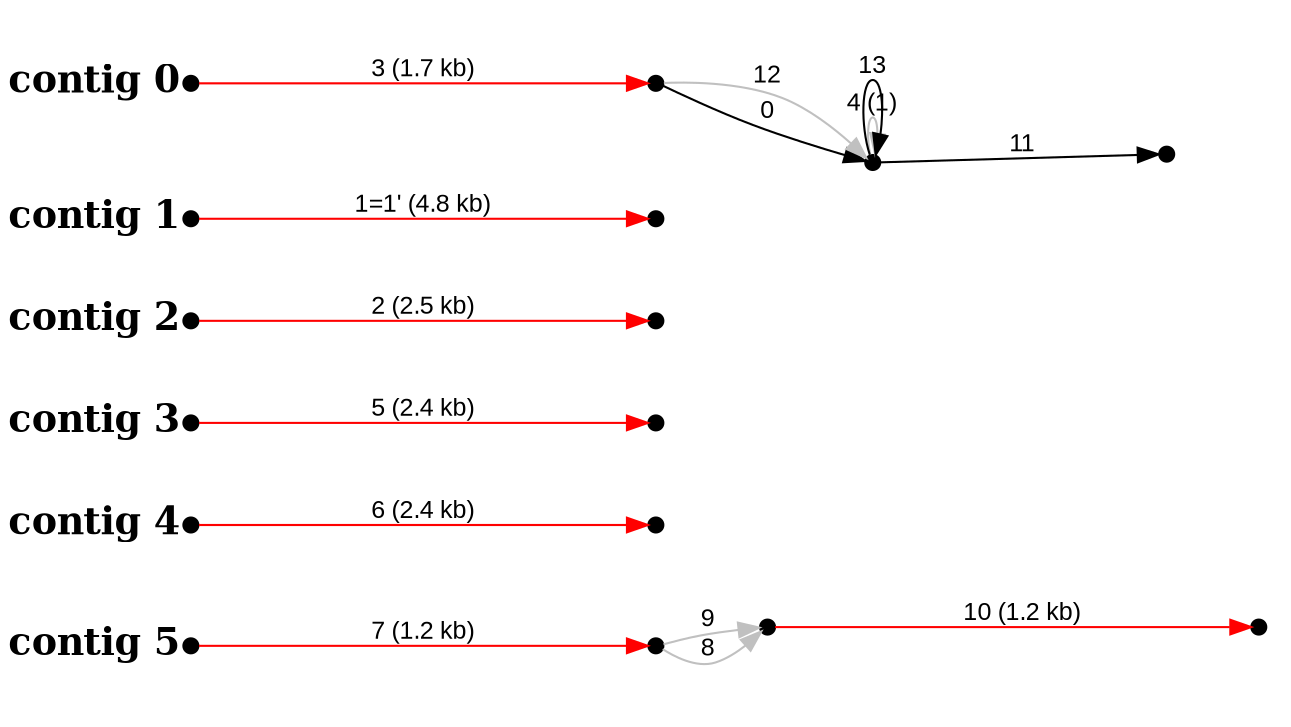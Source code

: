 digraph G {

node [width=0.1,height=0.1,fontsize=10,shape=point];
edge [fontsize=12,penwidth=1,arrowsize=1,fontname=Arial];
margin=1.0;
rankdir=LR;
labeljust=l;
margin=0;

subgraph cluster5 {
color=white;
12 -> 13 [minlen=4,color=red,label="7 (1.2 kb)",taillabel="contig 5",labelangle=180,weight=10000,labeldistance=5,labelfontsize=18,labelfontname="Times-Bold"];
13 -> 14 [minlen=1,color=gray,label="8"];
13 -> 14 [minlen=1,color=gray,label="9"];
14 -> 15 [minlen=4,color=red,label="10 (1.2 kb)"];
}

subgraph cluster4 {
color=white;
11 -> 10 [minlen=4,color=red,label="6 (2.4 kb)",taillabel="contig 4",labelangle=180,weight=10000,labeldistance=5,labelfontsize=18,labelfontname="Times-Bold"];
}

subgraph cluster3 {
color=white;
8 -> 9 [minlen=4,color=red,label="5 (2.4 kb)",taillabel="contig 3",labelangle=180,weight=10000,labeldistance=5,labelfontsize=18,labelfontname="Times-Bold"];
}

subgraph cluster2 {
color=white;
4 -> 3 [minlen=4,color=red,label="2 (2.5 kb)",taillabel="contig 2",labelangle=180,weight=10000,labeldistance=5,labelfontsize=18,labelfontname="Times-Bold"];
}

subgraph cluster1 {
color=white;
1 -> 2 [minlen=4,color=red,label="1=1' (4.8 kb)",taillabel="contig 1",labelangle=180,weight=10000,labeldistance=5,labelfontsize=18,labelfontname="Times-Bold"];
}

subgraph cluster0 {
color=white;
0 -> 7 [minlen=2,color=black,label="0"];
0 -> 7 [minlen=1,color=gray,label="12"];
5 -> 0 [minlen=4,color=red,label="3 (1.7 kb)",taillabel="contig 0",labelangle=180,weight=10000,labeldistance=5,labelfontsize=18,labelfontname="Times-Bold"];
7 -> 6 [minlen=2,color=black,label="11"];
7 -> 7 [minlen=1,color=gray,label="4 (1)"];
7 -> 7 [minlen=2,color=black,label="13"];
}

}
#done
